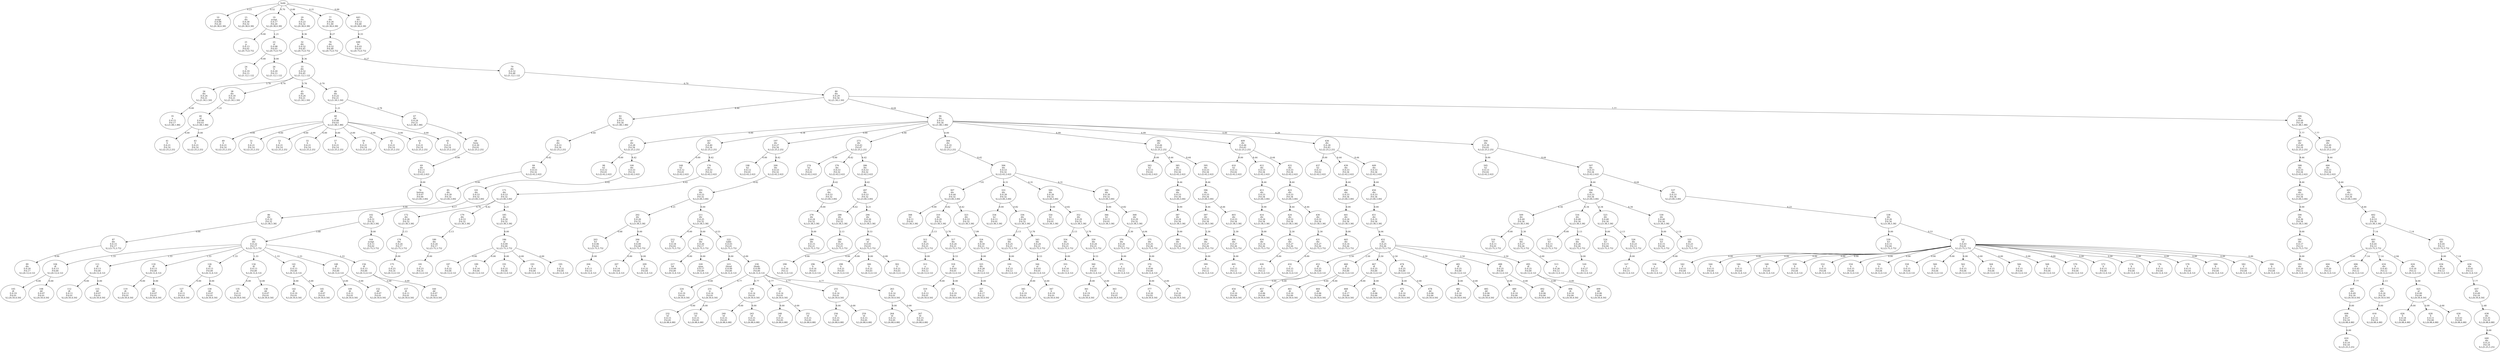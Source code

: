 digraph "webpage" {
body_fb5297ef868fa0cb9f752b0297ea2f9c [label="body"]
script_082070686ed39fdc532d0c013ce1befb [label="10\nscript\nE:0.06\nP:0.20\nS,L:[0.38,0.38]"]
body_fb5297ef868fa0cb9f752b0297ea2f9c -> script_082070686ed39fdc532d0c013ce1befb
 [label="0.23"]div_91518e7738467773c736a898333ce2fd [label="15\ndiv\nE:0.30\nP:0.32\nS,L:[0.38,0.38]"]
body_fb5297ef868fa0cb9f752b0297ea2f9c -> div_91518e7738467773c736a898333ce2fd
 [label="0.52"]script_7d6c8bc0cfccafb11abfd28bb7cf82f4 [label="19\nscript\nE:0.17\nP:0.20\nS,L:[0.38,0.38]"]
body_fb5297ef868fa0cb9f752b0297ea2f9c -> script_7d6c8bc0cfccafb11abfd28bb7cf82f4
 [label="0.70"]p_06e3e0bc50e0521bbd766a3e1419e8d5 [label="21\np\nE:0.13\nP:0.02\nS,L:[0.75,0.75]"]
script_7d6c8bc0cfccafb11abfd28bb7cf82f4 -> p_06e3e0bc50e0521bbd766a3e1419e8d5
 [label="0.00"]ul_c2382d3646cf2a770903fd3ad4d947cd [label="23\nul\nE:0.08\nP:0.03\nS,L:[0.75,0.75]"]
script_7d6c8bc0cfccafb11abfd28bb7cf82f4 -> ul_c2382d3646cf2a770903fd3ad4d947cd
 [label="1.21"]li_d81d93c2f3b15fbebc049d0a3ee19f67 [label="24\nli\nE:0.19\nP:0.13\nS,L:[1.12,1.12]"]
ul_c2382d3646cf2a770903fd3ad4d947cd -> li_d81d93c2f3b15fbebc049d0a3ee19f67
 [label="0.00"]li_995354de05df5ce474360b91d3a5a7c5 [label="26\nli\nE:0.20\nP:0.13\nS,L:[1.12,1.12]"]
ul_c2382d3646cf2a770903fd3ad4d947cd -> li_995354de05df5ce474360b91d3a5a7c5
 [label="0.00"]div_3397c8e34414d027a91079e1630fb165 [label="29\ndiv\nE:0.23\nP:0.32\nS,L:[0.38,0.38]"]
body_fb5297ef868fa0cb9f752b0297ea2f9c -> div_3397c8e34414d027a91079e1630fb165
 [label="0.00"]div_dd738904b45b7b9be3b8d16b4ca70ea8 [label="32\ndiv\nE:0.52\nP:0.45\nS,L:[0.75,0.75]"]
div_3397c8e34414d027a91079e1630fb165 -> div_dd738904b45b7b9be3b8d16b4ca70ea8
 [label="8.36"]div_439f21125ec8c80dfeb25995e00c03ab [label="33\ndiv\nE:0.52\nP:0.45\nS,L:[1.12,1.12]"]
div_dd738904b45b7b9be3b8d16b4ca70ea8 -> div_439f21125ec8c80dfeb25995e00c03ab
 [label="8.36"]div_b330956e27c07b84aeb0b265c4cb15b7 [label="34\ndiv\nE:0.24\nP:0.21\nS,L:[1.50,1.50]"]
div_439f21125ec8c80dfeb25995e00c03ab -> div_b330956e27c07b84aeb0b265c4cb15b7
 [label="3.78"]a_4715ebfdc500e6f0eb745646693077f3 [label="35\na\nE:0.15\nP:0.17\nS,L:[1.88,1.88]"]
div_b330956e27c07b84aeb0b265c4cb15b7 -> a_4715ebfdc500e6f0eb745646693077f3
 [label="0.00"]div_f0ddf5d3bd1b18f71579ac54da7aa1b9 [label="38\ndiv\nE:0.18\nP:0.21\nS,L:[1.50,1.50]"]
div_439f21125ec8c80dfeb25995e00c03ab -> div_f0ddf5d3bd1b18f71579ac54da7aa1b9
 [label="0.70"]ul_efd3a6358f13e944192be0d8040d5753 [label="40\nul\nE:0.08\nP:0.03\nS,L:[1.88,1.88]"]
div_f0ddf5d3bd1b18f71579ac54da7aa1b9 -> ul_efd3a6358f13e944192be0d8040d5753
 [label="1.21"]li_2a8cb2d79b7046c51810ce9660b6d710 [label="41\nli\nE:0.21\nP:0.14\nS,L:[2.25,2.25]"]
ul_efd3a6358f13e944192be0d8040d5753 -> li_2a8cb2d79b7046c51810ce9660b6d710
 [label="0.00"]li_29028eabf7a13913f771d40551622e4e [label="43\nli\nE:0.21\nP:0.14\nS,L:[2.25,2.25]"]
ul_efd3a6358f13e944192be0d8040d5753 -> li_29028eabf7a13913f771d40551622e4e
 [label="0.00"]div_3fbeda91ef6ee3610cdf9a54c6254e1b [label="45\ndiv\nE:0.24\nP:0.21\nS,L:[1.50,1.50]"]
div_439f21125ec8c80dfeb25995e00c03ab -> div_3fbeda91ef6ee3610cdf9a54c6254e1b
 [label="3.78"]div_e9570a17efe1f1f756e6ecece080967a [label="46\ndiv\nE:0.22\nP:0.21\nS,L:[1.50,1.50]"]
div_439f21125ec8c80dfeb25995e00c03ab -> div_e9570a17efe1f1f756e6ecece080967a
 [label="0.70"]ul_0ababd7d5065320287d63624e31aec55 [label="48\nul\nE:0.08\nP:0.03\nS,L:[1.88,1.88]"]
div_e9570a17efe1f1f756e6ecece080967a -> ul_0ababd7d5065320287d63624e31aec55
 [label="1.21"]li_d017c6e01c5c9d66a46c9eecd4942781 [label="49\nli\nE:0.21\nP:0.14\nS,L:[2.25,2.25]"]
ul_0ababd7d5065320287d63624e31aec55 -> li_d017c6e01c5c9d66a46c9eecd4942781
 [label="0.00"]li_d485a636c5fd4422d887e6dd6970854b [label="51\nli\nE:0.21\nP:0.14\nS,L:[2.25,2.25]"]
ul_0ababd7d5065320287d63624e31aec55 -> li_d485a636c5fd4422d887e6dd6970854b
 [label="0.00"]li_b4edc1e8c2b550c98a0c65c532b70d9e [label="53\nli\nE:0.21\nP:0.14\nS,L:[2.25,2.25]"]
ul_0ababd7d5065320287d63624e31aec55 -> li_b4edc1e8c2b550c98a0c65c532b70d9e
 [label="0.00"]li_71b481aca41fb7b68fe2c6e58df0936e [label="55\nli\nE:0.21\nP:0.14\nS,L:[2.25,2.25]"]
ul_0ababd7d5065320287d63624e31aec55 -> li_71b481aca41fb7b68fe2c6e58df0936e
 [label="0.00"]li_77ed4e1d5aef3e6be3ec8a4877b0ca73 [label="57\nli\nE:0.21\nP:0.14\nS,L:[2.25,2.25]"]
ul_0ababd7d5065320287d63624e31aec55 -> li_77ed4e1d5aef3e6be3ec8a4877b0ca73
 [label="0.00"]li_4302dfbfd03cffb3448214135e80c543 [label="59\nli\nE:0.21\nP:0.14\nS,L:[2.25,2.25]"]
ul_0ababd7d5065320287d63624e31aec55 -> li_4302dfbfd03cffb3448214135e80c543
 [label="0.00"]li_68e325be0465e0e40c84f94282f410cf [label="61\nli\nE:0.21\nP:0.14\nS,L:[2.25,2.25]"]
ul_0ababd7d5065320287d63624e31aec55 -> li_68e325be0465e0e40c84f94282f410cf
 [label="0.00"]li_46bc70e2bd76b101513e9213fc2fad57 [label="63\nli\nE:0.21\nP:0.14\nS,L:[2.25,2.25]"]
ul_0ababd7d5065320287d63624e31aec55 -> li_46bc70e2bd76b101513e9213fc2fad57
 [label="0.00"]li_759e6e3074ff35c2c09b3d223f5f1477 [label="65\nli\nE:0.21\nP:0.14\nS,L:[2.25,2.25]"]
ul_0ababd7d5065320287d63624e31aec55 -> li_759e6e3074ff35c2c09b3d223f5f1477
 [label="0.00"]div_775b67cc67fd77e29caab64f4f1e6625 [label="67\ndiv\nE:0.24\nP:0.21\nS,L:[1.88,1.88]"]
div_e9570a17efe1f1f756e6ecece080967a -> div_775b67cc67fd77e29caab64f4f1e6625
 [label="3.78"]form_3dc29696904ce66ef2fc0eaa29321601 [label="68\nform\nE:0.30\nP:0.01\nS,L:[2.25,2.25]"]
div_775b67cc67fd77e29caab64f4f1e6625 -> form_3dc29696904ce66ef2fc0eaa29321601
 [label="2.96"]div_6ce3ec980452d6c57f048abaa466d74a [label="69\ndiv\nE:0.11\nP:0.21\nS,L:[2.62,2.62]"]
form_3dc29696904ce66ef2fc0eaa29321601 -> div_6ce3ec980452d6c57f048abaa466d74a
 [label="0.00"]button_f368c43fdfc36dcb45a2ec7fdf028c22 [label="74\nbutton\nE:0.07\nP:0.00\nS,L:[3.00,3.00]"]
div_6ce3ec980452d6c57f048abaa466d74a -> button_f368c43fdfc36dcb45a2ec7fdf028c22
 [label="0.00"]div_3a52ddc3a3ef331e4c730e82e35060a6 [label="77\ndiv\nE:0.26\nP:1.00\nS,L:[0.38,0.38]"]
body_fb5297ef868fa0cb9f752b0297ea2f9c -> div_3a52ddc3a3ef331e4c730e82e35060a6
 [label="4.21"]div_d6c48827bc0e361fde5439baf617ce51 [label="78\ndiv\nE:0.52\nP:0.48\nS,L:[0.75,0.75]"]
div_3a52ddc3a3ef331e4c730e82e35060a6 -> div_d6c48827bc0e361fde5439baf617ce51
 [label="8.27"]div_4e14846a636090fb9493371cd7a3e6d5 [label="79\ndiv\nE:0.52\nP:0.48\nS,L:[1.12,1.12]"]
div_d6c48827bc0e361fde5439baf617ce51 -> div_4e14846a636090fb9493371cd7a3e6d5
 [label="8.27"]div_30163e5b5525c36f48328192ff4d6196 [label="80\ndiv\nE:0.29\nP:0.34\nS,L:[1.50,1.50]"]
div_4e14846a636090fb9493371cd7a3e6d5 -> div_30163e5b5525c36f48328192ff4d6196
 [label="0.70"]div_21479979be926d8dccc3f83439069133 [label="82\ndiv\nE:0.53\nP:0.34\nS,L:[1.88,1.88]"]
div_30163e5b5525c36f48328192ff4d6196 -> div_21479979be926d8dccc3f83439069133
 [label="8.44"]div_c9c72059d782ab09bca6905c534f57c8 [label="83\ndiv\nE:0.53\nP:0.34\nS,L:[2.25,2.25]"]
div_21479979be926d8dccc3f83439069133 -> div_c9c72059d782ab09bca6905c534f57c8
 [label="8.44"]div_e97a913cfbaac06ebf45e96b50fda0f1 [label="84\ndiv\nE:0.53\nP:0.32\nS,L:[2.62,2.62]"]
div_c9c72059d782ab09bca6905c534f57c8 -> div_e97a913cfbaac06ebf45e96b50fda0f1
 [label="8.42"]div_10b54c87c1c80561849494e6a5e90df7 [label="85\ndiv\nE:0.39\nP:0.32\nS,L:[3.00,3.00]"]
div_e97a913cfbaac06ebf45e96b50fda0f1 -> div_10b54c87c1c80561849494e6a5e90df7
 [label="0.00"]div_9fdb601c22f431f99bc21e6b658db6ad [label="86\ndiv\nE:0.32\nP:0.32\nS,L:[3.38,3.38]"]
div_10b54c87c1c80561849494e6a5e90df7 -> div_9fdb601c22f431f99bc21e6b658db6ad
 [label="0.00"]div_aed7ffa818aeddae6d1fa3a29de884c6 [label="87\ndiv\nE:0.15\nP:0.17\nS,L:[3.75,3.75]"]
div_9fdb601c22f431f99bc21e6b658db6ad -> div_aed7ffa818aeddae6d1fa3a29de884c6
 [label="0.00"]div_760a27c240d40cf8c7ac379152c485b8 [label="89\ndiv\nE:0.20\nP:0.17\nS,L:[4.12,4.12]"]
div_aed7ffa818aeddae6d1fa3a29de884c6 -> div_760a27c240d40cf8c7ac379152c485b8
 [label="0.00"]div_b0332c278ccbf115c37eb07c1dc49d8e [label="96\ndiv\nE:0.53\nP:0.34\nS,L:[1.88,1.88]"]
div_30163e5b5525c36f48328192ff4d6196 -> div_b0332c278ccbf115c37eb07c1dc49d8e
 [label="8.44"]div_394bcbebc92851196168aa3aeb56f7cb [label="97\ndiv\nE:0.28\nP:0.34\nS,L:[2.25,2.25]"]
div_b0332c278ccbf115c37eb07c1dc49d8e -> div_394bcbebc92851196168aa3aeb56f7cb
 [label="0.00"]h2_8f79bbe6c3067fc9b60c043fa0ed66d8 [label="98\nh2\nE:0.12\nP:0.01\nS,L:[2.62,2.62]"]
div_394bcbebc92851196168aa3aeb56f7cb -> h2_8f79bbe6c3067fc9b60c043fa0ed66d8
 [label="0.00"]div_22f62dd4384f2af891afc7ebf8ea341d [label="100\ndiv\nE:0.53\nP:0.32\nS,L:[2.62,2.62]"]
div_394bcbebc92851196168aa3aeb56f7cb -> div_22f62dd4384f2af891afc7ebf8ea341d
 [label="8.42"]div_941fb0c31482140fed960bae217ea3dc [label="101\ndiv\nE:0.53\nP:0.32\nS,L:[3.00,3.00]"]
div_22f62dd4384f2af891afc7ebf8ea341d -> div_941fb0c31482140fed960bae217ea3dc
 [label="8.42"]div_edd5bd58f31bc100765d09f4b334e8a9 [label="102\ndiv\nE:0.51\nP:0.32\nS,L:[3.38,3.38]"]
div_941fb0c31482140fed960bae217ea3dc -> div_edd5bd58f31bc100765d09f4b334e8a9
 [label="8.17"]div_9774e67bbde9ae4f2776e5eba02cc72f [label="103\ndiv\nE:0.22\nP:0.17\nS,L:[3.75,3.75]"]
div_edd5bd58f31bc100765d09f4b334e8a9 -> div_9774e67bbde9ae4f2776e5eba02cc72f
 [label="3.48"]dl_d65bcff52b2ddeabad7919769c84bf1b [label="104\ndl\nE:0.13\nP:0.00\nS,L:[4.12,4.12]"]
div_9774e67bbde9ae4f2776e5eba02cc72f -> dl_d65bcff52b2ddeabad7919769c84bf1b
 [label="1.33"]dt_9c395ba1dbfc4b8b6f74823ef1919f36 [label="105\ndt\nE:0.19\nP:0.01\nS,L:[4.50,4.50]"]
dl_d65bcff52b2ddeabad7919769c84bf1b -> dt_9c395ba1dbfc4b8b6f74823ef1919f36
 [label="0.00"]dd_9e4c21acf5d509ea7836f9e9df4103b0 [label="108\ndd\nE:0.07\nP:0.01\nS,L:[4.50,4.50]"]
dl_d65bcff52b2ddeabad7919769c84bf1b -> dd_9e4c21acf5d509ea7836f9e9df4103b0
 [label="0.00"]dl_62627c4be957ed9c2e67463d55144ba5 [label="111\ndl\nE:0.13\nP:0.00\nS,L:[4.12,4.12]"]
div_9774e67bbde9ae4f2776e5eba02cc72f -> dl_62627c4be957ed9c2e67463d55144ba5
 [label="1.33"]dt_d3d980a9864fbba4b64bbf4cf921c092 [label="112\ndt\nE:0.11\nP:0.01\nS,L:[4.50,4.50]"]
dl_62627c4be957ed9c2e67463d55144ba5 -> dt_d3d980a9864fbba4b64bbf4cf921c092
 [label="0.00"]dd_1824e844a31bb1b86aa788d8d6a7253d [label="115\ndd\nE:0.07\nP:0.01\nS,L:[4.50,4.50]"]
dl_62627c4be957ed9c2e67463d55144ba5 -> dd_1824e844a31bb1b86aa788d8d6a7253d
 [label="0.00"]dl_a35bd1594a4d08c2e4f1657033bbb197 [label="118\ndl\nE:0.13\nP:0.00\nS,L:[4.12,4.12]"]
div_9774e67bbde9ae4f2776e5eba02cc72f -> dl_a35bd1594a4d08c2e4f1657033bbb197
 [label="1.33"]dt_dd790a53e1e1749700da127d068e9e6d [label="119\ndt\nE:0.11\nP:0.01\nS,L:[4.50,4.50]"]
dl_a35bd1594a4d08c2e4f1657033bbb197 -> dt_dd790a53e1e1749700da127d068e9e6d
 [label="0.00"]dd_28a2711c58a6732e99da0167523d10f6 [label="122\ndd\nE:0.07\nP:0.01\nS,L:[4.50,4.50]"]
dl_a35bd1594a4d08c2e4f1657033bbb197 -> dd_28a2711c58a6732e99da0167523d10f6
 [label="0.00"]dl_b8b4507643279816cf05dd63113fc6cc [label="126\ndl\nE:0.13\nP:0.00\nS,L:[4.12,4.12]"]
div_9774e67bbde9ae4f2776e5eba02cc72f -> dl_b8b4507643279816cf05dd63113fc6cc
 [label="1.33"]dt_8b0fb1b60cb8f7ecd2ed5c4b71268d79 [label="127\ndt\nE:0.11\nP:0.01\nS,L:[4.50,4.50]"]
dl_b8b4507643279816cf05dd63113fc6cc -> dt_8b0fb1b60cb8f7ecd2ed5c4b71268d79
 [label="0.00"]dd_aaec54ce98bf928132769a097f4e782a [label="130\ndd\nE:0.07\nP:0.01\nS,L:[4.50,4.50]"]
dl_b8b4507643279816cf05dd63113fc6cc -> dd_aaec54ce98bf928132769a097f4e782a
 [label="0.00"]dl_60e154138f928c005d1f3bb9b65a1bb6 [label="134\ndl\nE:0.13\nP:0.00\nS,L:[4.12,4.12]"]
div_9774e67bbde9ae4f2776e5eba02cc72f -> dl_60e154138f928c005d1f3bb9b65a1bb6
 [label="1.33"]dt_baa873b77f32b78b4bb03eb669c49308 [label="135\ndt\nE:0.11\nP:0.01\nS,L:[4.50,4.50]"]
dl_60e154138f928c005d1f3bb9b65a1bb6 -> dt_baa873b77f32b78b4bb03eb669c49308
 [label="0.00"]dd_2fe71686d7508a359f9794e257a4147d [label="138\ndd\nE:0.07\nP:0.01\nS,L:[4.50,4.50]"]
dl_60e154138f928c005d1f3bb9b65a1bb6 -> dd_2fe71686d7508a359f9794e257a4147d
 [label="0.00"]dl_2dbe87b7aa08aec0efacada1408d30f5 [label="141\ndl\nE:0.13\nP:0.00\nS,L:[4.12,4.12]"]
div_9774e67bbde9ae4f2776e5eba02cc72f -> dl_2dbe87b7aa08aec0efacada1408d30f5
 [label="1.33"]dt_bfeeb7104bfa12ebf30d6f471cbf9fa1 [label="142\ndt\nE:0.19\nP:0.01\nS,L:[4.50,4.50]"]
dl_2dbe87b7aa08aec0efacada1408d30f5 -> dt_bfeeb7104bfa12ebf30d6f471cbf9fa1
 [label="0.00"]dd_a0e432d12a99a539964886235647992f [label="145\ndd\nE:0.07\nP:0.01\nS,L:[4.50,4.50]"]
dl_2dbe87b7aa08aec0efacada1408d30f5 -> dd_a0e432d12a99a539964886235647992f
 [label="0.00"]dl_73e8086d8a72357b7b36afb166afbce1 [label="148\ndl\nE:0.13\nP:0.00\nS,L:[4.12,4.12]"]
div_9774e67bbde9ae4f2776e5eba02cc72f -> dl_73e8086d8a72357b7b36afb166afbce1
 [label="1.33"]dt_fa54dab6d2dc281c315501dd8a2d0f86 [label="149\ndt\nE:0.11\nP:0.01\nS,L:[4.50,4.50]"]
dl_73e8086d8a72357b7b36afb166afbce1 -> dt_fa54dab6d2dc281c315501dd8a2d0f86
 [label="0.00"]dd_d7a740c255ab72c18140aa6fb5c7598c [label="152\ndd\nE:0.07\nP:0.01\nS,L:[4.50,4.50]"]
dl_73e8086d8a72357b7b36afb166afbce1 -> dd_d7a740c255ab72c18140aa6fb5c7598c
 [label="0.00"]dl_c9a2e16468b33c14cb02f72ccb54ac98 [label="156\ndl\nE:0.13\nP:0.00\nS,L:[4.12,4.12]"]
div_9774e67bbde9ae4f2776e5eba02cc72f -> dl_c9a2e16468b33c14cb02f72ccb54ac98
 [label="1.33"]dt_85b81533ba28a4593c2495b384dda80b [label="157\ndt\nE:0.11\nP:0.01\nS,L:[4.50,4.50]"]
dl_c9a2e16468b33c14cb02f72ccb54ac98 -> dt_85b81533ba28a4593c2495b384dda80b
 [label="0.00"]dd_1a9e9c352c4799adc4c3fe8b46eb292f [label="160\ndd\nE:0.07\nP:0.01\nS,L:[4.50,4.50]"]
dl_c9a2e16468b33c14cb02f72ccb54ac98 -> dd_1a9e9c352c4799adc4c3fe8b46eb292f
 [label="0.00"]script_b235f2b82f8edecec2a6cfd200801473 [label="164\nscript\nE:0.11\nP:0.02\nS,L:[3.75,3.75]"]
div_edd5bd58f31bc100765d09f4b334e8a9 -> script_b235f2b82f8edecec2a6cfd200801473
 [label="0.00"]div_2f6e12027c9afa262f712fc6cf66d209 [label="167\ndiv\nE:0.40\nP:0.34\nS,L:[2.25,2.25]"]
div_b0332c278ccbf115c37eb07c1dc49d8e -> div_2f6e12027c9afa262f712fc6cf66d209
 [label="6.34"]h2_bcd10367bebb94c2ab572015b3e91423 [label="168\nh2\nE:0.12\nP:0.01\nS,L:[2.62,2.62]"]
div_2f6e12027c9afa262f712fc6cf66d209 -> h2_bcd10367bebb94c2ab572015b3e91423
 [label="0.00"]div_144fe6a7c77985b06b79bf5e2f128715 [label="170\ndiv\nE:0.53\nP:0.32\nS,L:[2.62,2.62]"]
div_2f6e12027c9afa262f712fc6cf66d209 -> div_144fe6a7c77985b06b79bf5e2f128715
 [label="8.42"]div_548c12a82e144260d1ca3909ec7460d3 [label="171\ndiv\nE:0.53\nP:0.32\nS,L:[3.00,3.00]"]
div_144fe6a7c77985b06b79bf5e2f128715 -> div_548c12a82e144260d1ca3909ec7460d3
 [label="8.42"]div_528dccce52b2f84586afaa98786b6091 [label="172\ndiv\nE:0.26\nP:0.32\nS,L:[3.38,3.38]"]
div_548c12a82e144260d1ca3909ec7460d3 -> div_528dccce52b2f84586afaa98786b6091
 [label="0.76"]div_677361059e71e26d2a791503f3085a45 [label="174\ndiv\nE:0.24\nP:0.17\nS,L:[3.75,3.75]"]
div_528dccce52b2f84586afaa98786b6091 -> div_677361059e71e26d2a791503f3085a45
 [label="2.13"]a_f9b6b76074f9566d2eaf40607fd8e18a [label="175\na\nE:0.23\nP:0.14\nS,L:[4.12,4.12]"]
div_677361059e71e26d2a791503f3085a45 -> a_f9b6b76074f9566d2eaf40607fd8e18a
 [label="0.00"]div_d2ee48f0119ff5ad5a38848c9b73e39f [label="179\ndiv\nE:0.53\nP:0.32\nS,L:[3.38,3.38]"]
div_548c12a82e144260d1ca3909ec7460d3 -> div_d2ee48f0119ff5ad5a38848c9b73e39f
 [label="8.42"]div_59583150b097648641cf8a9ebc19a1a8 [label="180\ndiv\nE:0.24\nP:0.17\nS,L:[3.75,3.75]"]
div_d2ee48f0119ff5ad5a38848c9b73e39f -> div_59583150b097648641cf8a9ebc19a1a8
 [label="2.13"]a_15b4f6013dec8d5829aa7645fe18cac9 [label="181\na\nE:0.23\nP:0.14\nS,L:[4.12,4.12]"]
div_59583150b097648641cf8a9ebc19a1a8 -> a_15b4f6013dec8d5829aa7645fe18cac9
 [label="0.00"]div_23619959366654091129ac4df9fd2010 [label="185\ndiv\nE:0.26\nP:0.32\nS,L:[3.38,3.38]"]
div_548c12a82e144260d1ca3909ec7460d3 -> div_23619959366654091129ac4df9fd2010
 [label="4.21"]ul_8e978a89ae477c4e9579babdb45a3e75 [label="186\nul\nE:0.00\nP:0.00\nS,L:[3.75,3.75]"]
div_23619959366654091129ac4df9fd2010 -> ul_8e978a89ae477c4e9579babdb45a3e75
 [label="0.00"]li_499d4a36deb7cb2de6bd530708784840 [label="187\nli\nE:0.22\nP:0.04\nS,L:[4.12,4.12]"]
ul_8e978a89ae477c4e9579babdb45a3e75 -> li_499d4a36deb7cb2de6bd530708784840
 [label="0.00"]li_e220fd66d9b443931082e287c2613a92 [label="189\nli\nE:0.14\nP:0.04\nS,L:[4.12,4.12]"]
ul_8e978a89ae477c4e9579babdb45a3e75 -> li_e220fd66d9b443931082e287c2613a92
 [label="0.00"]li_022225e609d31802e718ce8838692620 [label="191\nli\nE:0.22\nP:0.04\nS,L:[4.12,4.12]"]
ul_8e978a89ae477c4e9579babdb45a3e75 -> li_022225e609d31802e718ce8838692620
 [label="0.00"]li_3c28a6e073c5fe2fbc43a1423a04902a [label="193\nli\nE:0.14\nP:0.04\nS,L:[4.12,4.12]"]
ul_8e978a89ae477c4e9579babdb45a3e75 -> li_3c28a6e073c5fe2fbc43a1423a04902a
 [label="0.00"]li_c5b4d74627bc416e0489c5d7e3ddbf00 [label="195\nli\nE:0.22\nP:0.04\nS,L:[4.12,4.12]"]
ul_8e978a89ae477c4e9579babdb45a3e75 -> li_c5b4d74627bc416e0489c5d7e3ddbf00
 [label="0.00"]div_9a124394348763713c272cf9b9355153 [label="197\ndiv\nE:0.27\nP:0.34\nS,L:[2.25,2.25]"]
div_b0332c278ccbf115c37eb07c1dc49d8e -> div_9a124394348763713c272cf9b9355153
 [label="0.00"]h2_4746996625317dd52a8af61998635adf [label="198\nh2\nE:0.12\nP:0.01\nS,L:[2.62,2.62]"]
div_9a124394348763713c272cf9b9355153 -> h2_4746996625317dd52a8af61998635adf
 [label="0.00"]div_485623bd4563341133b67129d9b5bd24 [label="200\ndiv\nE:0.53\nP:0.32\nS,L:[2.62,2.62]"]
div_9a124394348763713c272cf9b9355153 -> div_485623bd4563341133b67129d9b5bd24
 [label="8.42"]div_68088d592e30a5b950158a70e4507f24 [label="201\ndiv\nE:0.53\nP:0.32\nS,L:[3.00,3.00]"]
div_485623bd4563341133b67129d9b5bd24 -> div_68088d592e30a5b950158a70e4507f24
 [label="8.42"]div_201c2df5e0310678549f3ee1668b2703 [label="202\ndiv\nE:0.26\nP:0.32\nS,L:[3.38,3.38]"]
div_68088d592e30a5b950158a70e4507f24 -> div_201c2df5e0310678549f3ee1668b2703
 [label="4.21"]h3_946438aa2d19ef5d43049392e7d74f79 [label="203\nh3\nE:0.06\nP:0.02\nS,L:[3.75,3.75]"]
div_201c2df5e0310678549f3ee1668b2703 -> h3_946438aa2d19ef5d43049392e7d74f79
 [label="0.68"]a_571cad3e1b8e0d055c68cadcb8fd736a [label="204\na\nE:0.13\nP:0.14\nS,L:[4.12,4.12]"]
h3_946438aa2d19ef5d43049392e7d74f79 -> a_571cad3e1b8e0d055c68cadcb8fd736a
 [label="0.00"]ul_7616d1e54c5382a5d35f12d2ab6b6fc2 [label="206\nul\nE:0.00\nP:0.00\nS,L:[3.75,3.75]"]
div_201c2df5e0310678549f3ee1668b2703 -> ul_7616d1e54c5382a5d35f12d2ab6b6fc2
 [label="0.00"]li_b4716a25212291a7562ffdabb96b76a0 [label="207\nli\nE:0.14\nP:0.04\nS,L:[4.12,4.12]"]
ul_7616d1e54c5382a5d35f12d2ab6b6fc2 -> li_b4716a25212291a7562ffdabb96b76a0
 [label="0.00"]li_0a5c2de54a868e8bde0ac9b1f57a492f [label="209\nli\nE:0.22\nP:0.04\nS,L:[4.12,4.12]"]
ul_7616d1e54c5382a5d35f12d2ab6b6fc2 -> li_0a5c2de54a868e8bde0ac9b1f57a492f
 [label="0.00"]div_a187751f0e2dc27583f0570a571acae2 [label="211\ndiv\nE:0.25\nP:0.32\nS,L:[3.38,3.38]"]
div_68088d592e30a5b950158a70e4507f24 -> div_a187751f0e2dc27583f0570a571acae2
 [label="0.00"]h3_cbb14863edba4373c98f10bcdeb4fb90 [label="212\nh3\nE:0.18\nP:0.02\nS,L:[3.75,3.75]"]
div_a187751f0e2dc27583f0570a571acae2 -> h3_cbb14863edba4373c98f10bcdeb4fb90
 [label="0.00"]div_65a719367d029ed8f43eae91507a6e0c [label="216\ndiv\nE:0.20\nP:0.17\nS,L:[3.75,3.75]"]
div_a187751f0e2dc27583f0570a571acae2 -> div_65a719367d029ed8f43eae91507a6e0c
 [label="0.00"]h4_e871ea8be0ff7ffa1ced2df6f1ac87b5 [label="217\nh4\nE:0.09\nP:0.00\nS,L:[4.12,4.12]"]
div_65a719367d029ed8f43eae91507a6e0c -> h4_e871ea8be0ff7ffa1ced2df6f1ac87b5
 [label="0.00"]span_7146bc220d3696caa12f4aaaf717b9d1 [label="220\nspan\nE:0.17\nP:0.09\nS,L:[4.12,4.12]"]
div_65a719367d029ed8f43eae91507a6e0c -> span_7146bc220d3696caa12f4aaaf717b9d1
 [label="0.00"]table_b524446bd4367a7c41c111ac368a8f41 [label="222\ntable\nE:0.03\nP:0.01\nS,L:[3.75,3.75]"]
div_a187751f0e2dc27583f0570a571acae2 -> table_b524446bd4367a7c41c111ac368a8f41
 [label="0.53"]thead_f3ba2e6b3e84f60b23b6a4af02fb6d91 [label="223\nthead\nE:0.00\nP:0.00\nS,L:[4.12,4.12]"]
table_b524446bd4367a7c41c111ac368a8f41 -> thead_f3ba2e6b3e84f60b23b6a4af02fb6d91
 [label="0.00"]tr_c47c5e34d9072d9e50cce8a83443ea58 [label="224\ntr\nE:0.19\nP:0.01\nS,L:[4.50,4.50]"]
thead_f3ba2e6b3e84f60b23b6a4af02fb6d91 -> tr_c47c5e34d9072d9e50cce8a83443ea58
 [label="0.00"]tbody_db0e99e326916fe664e53b84ab9dbb35 [label="230\ntbody\nE:0.00\nP:0.00\nS,L:[4.12,4.12]"]
table_b524446bd4367a7c41c111ac368a8f41 -> tbody_db0e99e326916fe664e53b84ab9dbb35
 [label="0.00"]tr_e2d14ff76a1b235ce6618f744be65e9b [label="231\ntr\nE:0.14\nP:0.01\nS,L:[4.50,4.50]"]
tbody_db0e99e326916fe664e53b84ab9dbb35 -> tr_e2d14ff76a1b235ce6618f744be65e9b
 [label="0.77"]td_1419a5b5b3693815e4287ca3a19bb09c [label="232\ntd\nE:0.15\nP:0.05\nS,L:[4.88,4.88]"]
tr_e2d14ff76a1b235ce6618f744be65e9b -> td_1419a5b5b3693815e4287ca3a19bb09c
 [label="0.00"]td_d95baffb5568f7d2693f551b03f0088e [label="235\ntd\nE:0.15\nP:0.05\nS,L:[4.88,4.88]"]
tr_e2d14ff76a1b235ce6618f744be65e9b -> td_d95baffb5568f7d2693f551b03f0088e
 [label="0.00"]tr_003e2939e4a71bcf2fb02ccafc593d66 [label="239\ntr\nE:0.14\nP:0.01\nS,L:[4.50,4.50]"]
tbody_db0e99e326916fe664e53b84ab9dbb35 -> tr_003e2939e4a71bcf2fb02ccafc593d66
 [label="0.77"]td_ca9a843d95751654a02f7743aa0dbe46 [label="240\ntd\nE:0.15\nP:0.05\nS,L:[4.88,4.88]"]
tr_003e2939e4a71bcf2fb02ccafc593d66 -> td_ca9a843d95751654a02f7743aa0dbe46
 [label="0.00"]td_c290fc215158665bf1720810d55ea0cf [label="243\ntd\nE:0.15\nP:0.05\nS,L:[4.88,4.88]"]
tr_003e2939e4a71bcf2fb02ccafc593d66 -> td_c290fc215158665bf1720810d55ea0cf
 [label="0.00"]tr_105842a1d22961fa87344bb7385a91e8 [label="247\ntr\nE:0.14\nP:0.01\nS,L:[4.50,4.50]"]
tbody_db0e99e326916fe664e53b84ab9dbb35 -> tr_105842a1d22961fa87344bb7385a91e8
 [label="0.77"]td_7ea1af32a6e4cc54bae583dd001efe4e [label="248\ntd\nE:0.15\nP:0.05\nS,L:[4.88,4.88]"]
tr_105842a1d22961fa87344bb7385a91e8 -> td_7ea1af32a6e4cc54bae583dd001efe4e
 [label="0.00"]td_2a18aee458c33f4e2e45aab5c9f9f782 [label="251\ntd\nE:0.15\nP:0.05\nS,L:[4.88,4.88]"]
tr_105842a1d22961fa87344bb7385a91e8 -> td_2a18aee458c33f4e2e45aab5c9f9f782
 [label="0.00"]tr_3282c81a413a2e3069fbdc26e6f7a7f8 [label="255\ntr\nE:0.14\nP:0.01\nS,L:[4.50,4.50]"]
tbody_db0e99e326916fe664e53b84ab9dbb35 -> tr_3282c81a413a2e3069fbdc26e6f7a7f8
 [label="0.77"]td_e4076d151e37842a311d2a461a882976 [label="256\ntd\nE:0.15\nP:0.05\nS,L:[4.88,4.88]"]
tr_3282c81a413a2e3069fbdc26e6f7a7f8 -> td_e4076d151e37842a311d2a461a882976
 [label="0.00"]td_7c43a3fbeff7c0ea9dee26313d3382fc [label="259\ntd\nE:0.15\nP:0.05\nS,L:[4.88,4.88]"]
tr_3282c81a413a2e3069fbdc26e6f7a7f8 -> td_7c43a3fbeff7c0ea9dee26313d3382fc
 [label="0.00"]tr_f39cebb03ecdfd73f477516cbcf40283 [label="263\ntr\nE:0.14\nP:0.01\nS,L:[4.50,4.50]"]
tbody_db0e99e326916fe664e53b84ab9dbb35 -> tr_f39cebb03ecdfd73f477516cbcf40283
 [label="0.77"]td_0f699ac6510ac9a00e160e0b8937b188 [label="264\ntd\nE:0.15\nP:0.05\nS,L:[4.88,4.88]"]
tr_f39cebb03ecdfd73f477516cbcf40283 -> td_0f699ac6510ac9a00e160e0b8937b188
 [label="0.00"]td_40b15b18ac68bdea637a0f5646afac5f [label="267\ntd\nE:0.15\nP:0.05\nS,L:[4.88,4.88]"]
tr_f39cebb03ecdfd73f477516cbcf40283 -> td_40b15b18ac68bdea637a0f5646afac5f
 [label="0.00"]div_951a5e3a8392b0ccc319b049f94fa602 [label="273\ndiv\nE:0.43\nP:0.47\nS,L:[2.25,2.25]"]
div_b0332c278ccbf115c37eb07c1dc49d8e -> div_951a5e3a8392b0ccc319b049f94fa602
 [label="6.90"]h2_4c1538359d42dfe360f604f76b4a0d3d [label="274\nh2\nE:0.11\nP:0.01\nS,L:[2.62,2.62]"]
div_951a5e3a8392b0ccc319b049f94fa602 -> h2_4c1538359d42dfe360f604f76b4a0d3d
 [label="0.00"]div_54b2b547713b6cd070c1ce546a634e84 [label="276\ndiv\nE:0.53\nP:0.32\nS,L:[2.62,2.62]"]
div_951a5e3a8392b0ccc319b049f94fa602 -> div_54b2b547713b6cd070c1ce546a634e84
 [label="8.42"]div_57bfc476e98306793aaedd175dd170af [label="277\ndiv\nE:0.53\nP:0.32\nS,L:[3.00,3.00]"]
div_54b2b547713b6cd070c1ce546a634e84 -> div_57bfc476e98306793aaedd175dd170af
 [label="8.42"]div_bf96c11a245ef39a62c87a969eadfacb [label="278\ndiv\nE:0.24\nP:0.32\nS,L:[3.38,3.38]"]
div_57bfc476e98306793aaedd175dd170af -> div_bf96c11a245ef39a62c87a969eadfacb
 [label="0.00"]div_bd759f6395df37ba4ffbdb540dc9ebb0 [label="280\ndiv\nE:0.15\nP:0.21\nS,L:[3.75,3.75]"]
div_bf96c11a245ef39a62c87a969eadfacb -> div_bd759f6395df37ba4ffbdb540dc9ebb0
 [label="0.00"]div_c17ad9059c6526a8f8daef26c7a36492 [label="286\ndiv\nE:0.53\nP:0.32\nS,L:[2.62,2.62]"]
div_951a5e3a8392b0ccc319b049f94fa602 -> div_c17ad9059c6526a8f8daef26c7a36492
 [label="8.42"]div_62662636d71be0dbbf084ec58b969bfa [label="287\ndiv\nE:0.53\nP:0.32\nS,L:[3.00,3.00]"]
div_c17ad9059c6526a8f8daef26c7a36492 -> div_62662636d71be0dbbf084ec58b969bfa
 [label="8.42"]div_2fafb6a178ef4eaf1b9e515ae359eaa3 [label="288\ndiv\nE:0.53\nP:0.32\nS,L:[3.38,3.38]"]
div_62662636d71be0dbbf084ec58b969bfa -> div_2fafb6a178ef4eaf1b9e515ae359eaa3
 [label="8.42"]div_466dc401d104ecbbc3b6a8b0206727ee [label="289\ndiv\nE:0.25\nP:0.21\nS,L:[3.75,3.75]"]
div_2fafb6a178ef4eaf1b9e515ae359eaa3 -> div_466dc401d104ecbbc3b6a8b0206727ee
 [label="2.13"]a_1a034ee0880d3d3ea0aa18ca85588b25 [label="290\na\nE:0.16\nP:0.12\nS,L:[4.12,4.12]"]
div_466dc401d104ecbbc3b6a8b0206727ee -> a_1a034ee0880d3d3ea0aa18ca85588b25
 [label="0.00"]div_45546371eec894feee294f392d71fb51 [label="294\ndiv\nE:0.26\nP:0.32\nS,L:[3.38,3.38]"]
div_62662636d71be0dbbf084ec58b969bfa -> div_45546371eec894feee294f392d71fb51
 [label="4.21"]ul_6d666f891e524f02691576010655d230 [label="295\nul\nE:0.03\nP:0.01\nS,L:[3.75,3.75]"]
div_45546371eec894feee294f392d71fb51 -> ul_6d666f891e524f02691576010655d230
 [label="0.53"]li_fed9ff6d0d70b230f3bf74b96d26c6e4 [label="296\nli\nE:0.14\nP:0.03\nS,L:[4.12,4.12]"]
ul_6d666f891e524f02691576010655d230 -> li_fed9ff6d0d70b230f3bf74b96d26c6e4
 [label="0.00"]li_2cc7ec2678e7959cefded648a0f10523 [label="298\nli\nE:0.21\nP:0.03\nS,L:[4.12,4.12]"]
ul_6d666f891e524f02691576010655d230 -> li_2cc7ec2678e7959cefded648a0f10523
 [label="0.00"]li_949083d3ad44c96dbe70dd3aba18bbd2 [label="300\nli\nE:0.21\nP:0.03\nS,L:[4.12,4.12]"]
ul_6d666f891e524f02691576010655d230 -> li_949083d3ad44c96dbe70dd3aba18bbd2
 [label="0.00"]li_b21c5fcb3fb28be05fbed603fe91aa7e [label="302\nli\nE:0.21\nP:0.03\nS,L:[4.12,4.12]"]
ul_6d666f891e524f02691576010655d230 -> li_b21c5fcb3fb28be05fbed603fe91aa7e
 [label="0.00"]div_09101fd3f3291a8468fec22ceff343f5 [label="304\ndiv\nE:0.19\nP:0.47\nS,L:[2.25,2.25]"]
div_b0332c278ccbf115c37eb07c1dc49d8e -> div_09101fd3f3291a8468fec22ceff343f5
 [label="0.00"]div_dc91f46c7eb63b24f2659e46de3a10cc [label="306\ndiv\nE:0.53\nP:0.32\nS,L:[2.62,2.62]"]
div_09101fd3f3291a8468fec22ceff343f5 -> div_dc91f46c7eb63b24f2659e46de3a10cc
 [label="8.42"]div_d128a8f434c78a8f974033c30e694b27 [label="307\ndiv\nE:0.44\nP:0.32\nS,L:[3.00,3.00]"]
div_dc91f46c7eb63b24f2659e46de3a10cc -> div_d128a8f434c78a8f974033c30e694b27
 [label="7.01"]h2_3070c8812da7195107928c577e42e91c [label="308\nh2\nE:0.11\nP:0.01\nS,L:[3.38,3.38]"]
div_d128a8f434c78a8f974033c30e694b27 -> h2_3070c8812da7195107928c577e42e91c
 [label="0.00"]div_e9ab49010432a2fd0e24db2badb10d86 [label="310\ndiv\nE:0.29\nP:0.32\nS,L:[3.38,3.38]"]
div_d128a8f434c78a8f974033c30e694b27 -> div_e9ab49010432a2fd0e24db2badb10d86
 [label="0.82"]div_2bd21f249ae196326029d022e5df5172 [label="312\ndiv\nE:0.25\nP:0.21\nS,L:[3.75,3.75]"]
div_e9ab49010432a2fd0e24db2badb10d86 -> div_2bd21f249ae196326029d022e5df5172
 [label="2.13"]a_56562c6c826cf22f827bc7b9b5b2a6ba [label="313\na\nE:0.23\nP:0.12\nS,L:[4.12,4.12]"]
div_2bd21f249ae196326029d022e5df5172 -> a_56562c6c826cf22f827bc7b9b5b2a6ba
 [label="0.00"]div_5b85d4bcb2e0b729519a67d187ee175c [label="317\ndiv\nE:0.24\nP:0.21\nS,L:[3.75,3.75]"]
div_e9ab49010432a2fd0e24db2badb10d86 -> div_5b85d4bcb2e0b729519a67d187ee175c
 [label="3.78"]ul_aa0ddd351f094492b3be50af3452b205 [label="318\nul\nE:0.03\nP:0.01\nS,L:[4.12,4.12]"]
div_5b85d4bcb2e0b729519a67d187ee175c -> ul_aa0ddd351f094492b3be50af3452b205
 [label="0.53"]li_a4f41ac22dec31bb50ae9edacb014d7f [label="319\nli\nE:0.12\nP:0.01\nS,L:[4.50,4.50]"]
ul_aa0ddd351f094492b3be50af3452b205 -> li_a4f41ac22dec31bb50ae9edacb014d7f
 [label="0.00"]li_2a603cf438540e1077b33f528934d3ce [label="321\nli\nE:0.19\nP:0.01\nS,L:[4.50,4.50]"]
ul_aa0ddd351f094492b3be50af3452b205 -> li_2a603cf438540e1077b33f528934d3ce
 [label="0.00"]div_2a90b74c0ebd6eebee8bf6a2f574c889 [label="323\ndiv\nE:0.53\nP:0.32\nS,L:[3.38,3.38]"]
div_d128a8f434c78a8f974033c30e694b27 -> div_2a90b74c0ebd6eebee8bf6a2f574c889
 [label="8.42"]div_b1d762afad666a8f20019e671fbddfd9 [label="324\ndiv\nE:0.50\nP:0.21\nS,L:[3.75,3.75]"]
div_2a90b74c0ebd6eebee8bf6a2f574c889 -> div_b1d762afad666a8f20019e671fbddfd9
 [label="7.99"]div_eaacd89f52d3541e27274b08633f23b8 [label="325\ndiv\nE:0.28\nP:0.21\nS,L:[4.12,4.12]"]
div_b1d762afad666a8f20019e671fbddfd9 -> div_eaacd89f52d3541e27274b08633f23b8
 [label="0.00"]div_b49484b27ca094aca3e82f5c577ea50e [label="327\ndiv\nE:0.17\nP:0.22\nS,L:[4.50,4.50]"]
div_eaacd89f52d3541e27274b08633f23b8 -> div_b49484b27ca094aca3e82f5c577ea50e
 [label="0.00"]div_d8f8f7bee822353d7830db079933dda8 [label="333\ndiv\nE:0.39\nP:0.32\nS,L:[3.00,3.00]"]
div_dc91f46c7eb63b24f2659e46de3a10cc -> div_d8f8f7bee822353d7830db079933dda8
 [label="6.31"]h2_d2684a36ccbe7e818bfb32c4e7f0b671 [label="334\nh2\nE:0.11\nP:0.01\nS,L:[3.38,3.38]"]
div_d8f8f7bee822353d7830db079933dda8 -> h2_d2684a36ccbe7e818bfb32c4e7f0b671
 [label="0.00"]div_7b6b8e20f81ff6dcd9cf94f89cc9d20f [label="336\ndiv\nE:0.29\nP:0.32\nS,L:[3.38,3.38]"]
div_d8f8f7bee822353d7830db079933dda8 -> div_7b6b8e20f81ff6dcd9cf94f89cc9d20f
 [label="0.82"]div_9042fb5c5dd7330a9f4a2881c4d13520 [label="338\ndiv\nE:0.25\nP:0.21\nS,L:[3.75,3.75]"]
div_7b6b8e20f81ff6dcd9cf94f89cc9d20f -> div_9042fb5c5dd7330a9f4a2881c4d13520
 [label="2.13"]a_c708f61e97f00c50bb35cc5a85fc01fd [label="339\na\nE:0.23\nP:0.12\nS,L:[4.12,4.12]"]
div_9042fb5c5dd7330a9f4a2881c4d13520 -> a_c708f61e97f00c50bb35cc5a85fc01fd
 [label="0.00"]div_04ad3f63aa8d090d39f3b7152dbf3eb9 [label="343\ndiv\nE:0.24\nP:0.21\nS,L:[3.75,3.75]"]
div_7b6b8e20f81ff6dcd9cf94f89cc9d20f -> div_04ad3f63aa8d090d39f3b7152dbf3eb9
 [label="3.78"]ul_eb7239d2c687bd6dee2e9797a78f9340 [label="344\nul\nE:0.03\nP:0.01\nS,L:[4.12,4.12]"]
div_04ad3f63aa8d090d39f3b7152dbf3eb9 -> ul_eb7239d2c687bd6dee2e9797a78f9340
 [label="0.53"]li_a251fbe51989a211a54b53304bc6397b [label="345\nli\nE:0.19\nP:0.01\nS,L:[4.50,4.50]"]
ul_eb7239d2c687bd6dee2e9797a78f9340 -> li_a251fbe51989a211a54b53304bc6397b
 [label="0.00"]li_08f697350b542c018a11d4b45df65629 [label="347\nli\nE:0.19\nP:0.01\nS,L:[4.50,4.50]"]
ul_eb7239d2c687bd6dee2e9797a78f9340 -> li_08f697350b542c018a11d4b45df65629
 [label="0.00"]div_4a4d6b3a2b62268345ae8a22374dd16b [label="349\ndiv\nE:0.39\nP:0.32\nS,L:[3.00,3.00]"]
div_dc91f46c7eb63b24f2659e46de3a10cc -> div_4a4d6b3a2b62268345ae8a22374dd16b
 [label="6.31"]h2_c51bf7baffe2220d948371365b2dd6eb [label="350\nh2\nE:0.11\nP:0.01\nS,L:[3.38,3.38]"]
div_4a4d6b3a2b62268345ae8a22374dd16b -> h2_c51bf7baffe2220d948371365b2dd6eb
 [label="0.00"]div_9f65ed291be3b51741f3ea761ff45909 [label="352\ndiv\nE:0.29\nP:0.32\nS,L:[3.38,3.38]"]
div_4a4d6b3a2b62268345ae8a22374dd16b -> div_9f65ed291be3b51741f3ea761ff45909
 [label="0.82"]div_cccaf95a5ff7e4cf5fe073b75e040a2c [label="354\ndiv\nE:0.25\nP:0.21\nS,L:[3.75,3.75]"]
div_9f65ed291be3b51741f3ea761ff45909 -> div_cccaf95a5ff7e4cf5fe073b75e040a2c
 [label="2.13"]a_d476d75346a25592f795850d8bde64cc [label="355\na\nE:0.16\nP:0.12\nS,L:[4.12,4.12]"]
div_cccaf95a5ff7e4cf5fe073b75e040a2c -> a_d476d75346a25592f795850d8bde64cc
 [label="0.00"]div_041804db1e5a24e154b726c84c1a71f1 [label="359\ndiv\nE:0.24\nP:0.21\nS,L:[3.75,3.75]"]
div_9f65ed291be3b51741f3ea761ff45909 -> div_041804db1e5a24e154b726c84c1a71f1
 [label="3.78"]ul_17c6a7999752baa95cb07f3d96970ca4 [label="360\nul\nE:0.03\nP:0.01\nS,L:[4.12,4.12]"]
div_041804db1e5a24e154b726c84c1a71f1 -> ul_17c6a7999752baa95cb07f3d96970ca4
 [label="0.53"]li_88b4dd538b6c91d0e945db1f6fec5c25 [label="361\nli\nE:0.19\nP:0.01\nS,L:[4.50,4.50]"]
ul_17c6a7999752baa95cb07f3d96970ca4 -> li_88b4dd538b6c91d0e945db1f6fec5c25
 [label="0.00"]li_1bfc7fc30489e9bb2fd31e1e93d3b96a [label="363\nli\nE:0.12\nP:0.01\nS,L:[4.50,4.50]"]
ul_17c6a7999752baa95cb07f3d96970ca4 -> li_1bfc7fc30489e9bb2fd31e1e93d3b96a
 [label="0.00"]div_6ee293a94d640f65642e8a509a8b3f27 [label="365\ndiv\nE:0.39\nP:0.32\nS,L:[3.00,3.00]"]
div_dc91f46c7eb63b24f2659e46de3a10cc -> div_6ee293a94d640f65642e8a509a8b3f27
 [label="6.31"]h2_e064b53f2a035d8e4fb4928e841fd5f8 [label="366\nh2\nE:0.11\nP:0.01\nS,L:[3.38,3.38]"]
div_6ee293a94d640f65642e8a509a8b3f27 -> h2_e064b53f2a035d8e4fb4928e841fd5f8
 [label="0.00"]div_2ce3a9b2455ae02e2c22f8b0b1820f20 [label="368\ndiv\nE:0.29\nP:0.32\nS,L:[3.38,3.38]"]
div_6ee293a94d640f65642e8a509a8b3f27 -> div_2ce3a9b2455ae02e2c22f8b0b1820f20
 [label="0.82"]div_6b32a40914bebe1f0c91e70b923deca2 [label="370\ndiv\nE:0.26\nP:0.21\nS,L:[3.75,3.75]"]
div_2ce3a9b2455ae02e2c22f8b0b1820f20 -> div_6b32a40914bebe1f0c91e70b923deca2
 [label="2.30"]a_5aef2a67075478ec067e8d286cad41e8 [label="371\na\nE:0.22\nP:0.12\nS,L:[4.12,4.12]"]
div_6b32a40914bebe1f0c91e70b923deca2 -> a_5aef2a67075478ec067e8d286cad41e8
 [label="0.00"]div_22ed0c846c43a3321e48bb544b4dad86 [label="375\ndiv\nE:0.25\nP:0.26\nS,L:[3.75,3.75]"]
div_2ce3a9b2455ae02e2c22f8b0b1820f20 -> div_22ed0c846c43a3321e48bb544b4dad86
 [label="4.04"]ul_59dd987cec647a9ea913db69f5da73c2 [label="376\nul\nE:0.00\nP:0.00\nS,L:[4.12,4.12]"]
div_22ed0c846c43a3321e48bb544b4dad86 -> ul_59dd987cec647a9ea913db69f5da73c2
 [label="0.00"]li_1d40785e737eb7c85a5050af9e2fdabb [label="377\nli\nE:0.20\nP:0.02\nS,L:[4.50,4.50]"]
ul_59dd987cec647a9ea913db69f5da73c2 -> li_1d40785e737eb7c85a5050af9e2fdabb
 [label="0.00"]li_3f7ba15298de1749ec635beb79933f96 [label="379\nli\nE:0.20\nP:0.02\nS,L:[4.50,4.50]"]
ul_59dd987cec647a9ea913db69f5da73c2 -> li_3f7ba15298de1749ec635beb79933f96
 [label="0.00"]div_16ba11776d460e2b09dba3fd0c126d58 [label="382\ndiv\nE:0.44\nP:0.43\nS,L:[2.25,2.25]"]
div_b0332c278ccbf115c37eb07c1dc49d8e -> div_16ba11776d460e2b09dba3fd0c126d58
 [label="6.99"]h2_a080f525525eab077b02c48baeab2d60 [label="383\nh2\nE:0.13\nP:0.02\nS,L:[2.62,2.62]"]
div_16ba11776d460e2b09dba3fd0c126d58 -> h2_a080f525525eab077b02c48baeab2d60
 [label="0.00"]div_7638ce79d47c5f3e8e608228b4481708 [label="385\ndiv\nE:0.53\nP:0.34\nS,L:[2.62,2.62]"]
div_16ba11776d460e2b09dba3fd0c126d58 -> div_7638ce79d47c5f3e8e608228b4481708
 [label="8.44"]div_90c1376a7e979da61f4ab65ea7e5df19 [label="386\ndiv\nE:0.53\nP:0.34\nS,L:[3.00,3.00]"]
div_7638ce79d47c5f3e8e608228b4481708 -> div_90c1376a7e979da61f4ab65ea7e5df19
 [label="8.44"]div_dc8ee78537b4f8a9b27146cc4db26956 [label="387\ndiv\nE:0.24\nP:0.34\nS,L:[3.38,3.38]"]
div_90c1376a7e979da61f4ab65ea7e5df19 -> div_dc8ee78537b4f8a9b27146cc4db26956
 [label="0.00"]div_e83973848bf17fc81d2cce78cd4a5884 [label="389\ndiv\nE:0.14\nP:0.26\nS,L:[3.75,3.75]"]
div_dc8ee78537b4f8a9b27146cc4db26956 -> div_e83973848bf17fc81d2cce78cd4a5884
 [label="0.00"]div_8ee498e00b646ccac60247607b764203 [label="395\ndiv\nE:0.53\nP:0.34\nS,L:[2.62,2.62]"]
div_16ba11776d460e2b09dba3fd0c126d58 -> div_8ee498e00b646ccac60247607b764203
 [label="8.44"]div_43985337f037f8f386f411350edb587e [label="396\ndiv\nE:0.53\nP:0.34\nS,L:[3.00,3.00]"]
div_8ee498e00b646ccac60247607b764203 -> div_43985337f037f8f386f411350edb587e
 [label="8.44"]div_ff408b92273329f802f75f2460fd41e7 [label="397\ndiv\nE:0.53\nP:0.34\nS,L:[3.38,3.38]"]
div_43985337f037f8f386f411350edb587e -> div_ff408b92273329f802f75f2460fd41e7
 [label="8.44"]div_795fbfa3a7b105ad038d8b32cada2378 [label="398\ndiv\nE:0.27\nP:0.26\nS,L:[3.75,3.75]"]
div_ff408b92273329f802f75f2460fd41e7 -> div_795fbfa3a7b105ad038d8b32cada2378
 [label="2.30"]a_1b4742ee4303f072cfa6d3ff83ca0e7b [label="399\na\nE:0.15\nP:0.12\nS,L:[4.12,4.12]"]
div_795fbfa3a7b105ad038d8b32cada2378 -> a_1b4742ee4303f072cfa6d3ff83ca0e7b
 [label="0.00"]div_dd9664f1b030c59939bdd287962fb2ee [label="403\ndiv\nE:0.53\nP:0.34\nS,L:[3.38,3.38]"]
div_43985337f037f8f386f411350edb587e -> div_dd9664f1b030c59939bdd287962fb2ee
 [label="8.44"]div_7f6625f1b98c4a3eedd68da22f221ad2 [label="404\ndiv\nE:0.27\nP:0.26\nS,L:[3.75,3.75]"]
div_dd9664f1b030c59939bdd287962fb2ee -> div_7f6625f1b98c4a3eedd68da22f221ad2
 [label="2.30"]a_d72a1347e2fac01f849d2dd58157ca55 [label="405\na\nE:0.15\nP:0.12\nS,L:[4.12,4.12]"]
div_7f6625f1b98c4a3eedd68da22f221ad2 -> a_d72a1347e2fac01f849d2dd58157ca55
 [label="0.00"]div_fa931012e8b234a17b2cadc154eba335 [label="409\ndiv\nE:0.44\nP:0.43\nS,L:[2.25,2.25]"]
div_b0332c278ccbf115c37eb07c1dc49d8e -> div_fa931012e8b234a17b2cadc154eba335
 [label="6.99"]h2_bdd48747510be69252c5ef8a9a508d3a [label="410\nh2\nE:0.13\nP:0.02\nS,L:[2.62,2.62]"]
div_fa931012e8b234a17b2cadc154eba335 -> h2_bdd48747510be69252c5ef8a9a508d3a
 [label="0.00"]div_c83eb74ca01d711db210765fab4c53f6 [label="412\ndiv\nE:0.53\nP:0.34\nS,L:[2.62,2.62]"]
div_fa931012e8b234a17b2cadc154eba335 -> div_c83eb74ca01d711db210765fab4c53f6
 [label="8.44"]div_22ee52daa9b465e631b8021187b5ccf3 [label="413\ndiv\nE:0.53\nP:0.34\nS,L:[3.00,3.00]"]
div_c83eb74ca01d711db210765fab4c53f6 -> div_22ee52daa9b465e631b8021187b5ccf3
 [label="8.44"]div_6b58528a1c124e15ee20d33330e23282 [label="414\ndiv\nE:0.24\nP:0.34\nS,L:[3.38,3.38]"]
div_22ee52daa9b465e631b8021187b5ccf3 -> div_6b58528a1c124e15ee20d33330e23282
 [label="0.00"]div_f3c8c18604d9e71a8c423cfaf8582a4f [label="416\ndiv\nE:0.14\nP:0.26\nS,L:[3.75,3.75]"]
div_6b58528a1c124e15ee20d33330e23282 -> div_f3c8c18604d9e71a8c423cfaf8582a4f
 [label="0.00"]div_8541f7fc462465d09cdd61f9d50b2ed8 [label="422\ndiv\nE:0.53\nP:0.34\nS,L:[2.62,2.62]"]
div_fa931012e8b234a17b2cadc154eba335 -> div_8541f7fc462465d09cdd61f9d50b2ed8
 [label="8.44"]div_db7b4227417072dac4ff06cc8ea9ce60 [label="423\ndiv\nE:0.53\nP:0.34\nS,L:[3.00,3.00]"]
div_8541f7fc462465d09cdd61f9d50b2ed8 -> div_db7b4227417072dac4ff06cc8ea9ce60
 [label="8.44"]div_921e2642323658b52d4a0ac59ac258f0 [label="424\ndiv\nE:0.53\nP:0.34\nS,L:[3.38,3.38]"]
div_db7b4227417072dac4ff06cc8ea9ce60 -> div_921e2642323658b52d4a0ac59ac258f0
 [label="8.44"]div_429c20a172cca93de38235a8489dae38 [label="425\ndiv\nE:0.27\nP:0.26\nS,L:[3.75,3.75]"]
div_921e2642323658b52d4a0ac59ac258f0 -> div_429c20a172cca93de38235a8489dae38
 [label="2.30"]a_5d56f691505e85cc13fd3b8ef14aaad4 [label="426\na\nE:0.15\nP:0.12\nS,L:[4.12,4.12]"]
div_429c20a172cca93de38235a8489dae38 -> a_5d56f691505e85cc13fd3b8ef14aaad4
 [label="0.00"]div_4b24f45a88ac65dc4c9015b9efda093d [label="430\ndiv\nE:0.53\nP:0.34\nS,L:[3.38,3.38]"]
div_db7b4227417072dac4ff06cc8ea9ce60 -> div_4b24f45a88ac65dc4c9015b9efda093d
 [label="8.44"]div_bb2b8b2d963e881be92a9f0cf585c19c [label="431\ndiv\nE:0.27\nP:0.26\nS,L:[3.75,3.75]"]
div_4b24f45a88ac65dc4c9015b9efda093d -> div_bb2b8b2d963e881be92a9f0cf585c19c
 [label="2.30"]a_caa770e5427e3d1376f83522ee18ed1f [label="432\na\nE:0.15\nP:0.12\nS,L:[4.12,4.12]"]
div_bb2b8b2d963e881be92a9f0cf585c19c -> a_caa770e5427e3d1376f83522ee18ed1f
 [label="0.00"]div_599ac2104792f0bb59329982d20dee99 [label="436\ndiv\nE:0.28\nP:0.43\nS,L:[2.25,2.25]"]
div_b0332c278ccbf115c37eb07c1dc49d8e -> div_599ac2104792f0bb59329982d20dee99
 [label="0.00"]h2_edd248c8a53e9516ebf376752449eb2e [label="437\nh2\nE:0.13\nP:0.02\nS,L:[2.62,2.62]"]
div_599ac2104792f0bb59329982d20dee99 -> h2_edd248c8a53e9516ebf376752449eb2e
 [label="0.00"]div_bf0ca75afaedb12fa2ac27cd3fb41121 [label="439\ndiv\nE:0.53\nP:0.34\nS,L:[2.62,2.62]"]
div_599ac2104792f0bb59329982d20dee99 -> div_bf0ca75afaedb12fa2ac27cd3fb41121
 [label="8.44"]div_08e840871d81d6e04a21f66101580587 [label="440\ndiv\nE:0.53\nP:0.34\nS,L:[3.00,3.00]"]
div_bf0ca75afaedb12fa2ac27cd3fb41121 -> div_08e840871d81d6e04a21f66101580587
 [label="8.44"]div_d3c67939508d2821cead9cc88c09336c [label="441\ndiv\nE:0.24\nP:0.34\nS,L:[3.38,3.38]"]
div_08e840871d81d6e04a21f66101580587 -> div_d3c67939508d2821cead9cc88c09336c
 [label="0.00"]div_5071e0d2df838692a20280ffee727b3c [label="443\ndiv\nE:0.14\nP:0.26\nS,L:[3.75,3.75]"]
div_d3c67939508d2821cead9cc88c09336c -> div_5071e0d2df838692a20280ffee727b3c
 [label="0.00"]div_f7264d71575d5eb8b8e18753b6e066a4 [label="449\ndiv\nE:0.53\nP:0.34\nS,L:[2.62,2.62]"]
div_599ac2104792f0bb59329982d20dee99 -> div_f7264d71575d5eb8b8e18753b6e066a4
 [label="8.44"]div_a70c6e7c6160ae2709b01b484a879064 [label="450\ndiv\nE:0.53\nP:0.34\nS,L:[3.00,3.00]"]
div_f7264d71575d5eb8b8e18753b6e066a4 -> div_a70c6e7c6160ae2709b01b484a879064
 [label="8.44"]div_75de038949dfdf4575ad72d3ed54e6ee [label="451\ndiv\nE:0.31\nP:0.34\nS,L:[3.38,3.38]"]
div_a70c6e7c6160ae2709b01b484a879064 -> div_75de038949dfdf4575ad72d3ed54e6ee
 [label="0.00"]div_d25c764eeddf215c6b579c6f10b2bc6f [label="452\ndiv\nE:0.25\nP:0.26\nS,L:[3.75,3.75]"]
div_75de038949dfdf4575ad72d3ed54e6ee -> div_d25c764eeddf215c6b579c6f10b2bc6f
 [label="4.04"]dl_6e00b202d74c245da8be2076bfcd6c77 [label="453\ndl\nE:0.25\nP:0.00\nS,L:[4.12,4.12]"]
div_d25c764eeddf215c6b579c6f10b2bc6f -> dl_6e00b202d74c245da8be2076bfcd6c77
 [label="2.50"]dt_c50ece8e4c12e0269ae321e1563ece19 [label="454\ndt\nE:0.10\nP:0.00\nS,L:[4.50,4.50]"]
dl_6e00b202d74c245da8be2076bfcd6c77 -> dt_c50ece8e4c12e0269ae321e1563ece19
 [label="0.00"]dd_f226a74393d92b9bdcc1aee187bc9846 [label="457\ndd\nE:0.06\nP:0.00\nS,L:[4.50,4.50]"]
dl_6e00b202d74c245da8be2076bfcd6c77 -> dd_f226a74393d92b9bdcc1aee187bc9846
 [label="0.00"]dl_2181ebd1c70d005a2bcc1d5d97837497 [label="460\ndl\nE:0.25\nP:0.00\nS,L:[4.12,4.12]"]
div_d25c764eeddf215c6b579c6f10b2bc6f -> dl_2181ebd1c70d005a2bcc1d5d97837497
 [label="2.50"]dt_a84c7bd6d4a6cb1bb1ab416fb349cd68 [label="461\ndt\nE:0.10\nP:0.00\nS,L:[4.50,4.50]"]
dl_2181ebd1c70d005a2bcc1d5d97837497 -> dt_a84c7bd6d4a6cb1bb1ab416fb349cd68
 [label="0.00"]dd_0df8083230face5db21cc7c1a68dd138 [label="464\ndd\nE:0.06\nP:0.00\nS,L:[4.50,4.50]"]
dl_2181ebd1c70d005a2bcc1d5d97837497 -> dd_0df8083230face5db21cc7c1a68dd138
 [label="0.00"]dl_fd78b84f3144c00fde7f9bfeff1606b6 [label="467\ndl\nE:0.25\nP:0.00\nS,L:[4.12,4.12]"]
div_d25c764eeddf215c6b579c6f10b2bc6f -> dl_fd78b84f3144c00fde7f9bfeff1606b6
 [label="2.50"]dt_72780776860f3712ce847c66c7a6c873 [label="468\ndt\nE:0.17\nP:0.00\nS,L:[4.50,4.50]"]
dl_fd78b84f3144c00fde7f9bfeff1606b6 -> dt_72780776860f3712ce847c66c7a6c873
 [label="0.00"]dd_84863ffc5ee3119bdeef1f68b3801891 [label="471\ndd\nE:0.06\nP:0.00\nS,L:[4.50,4.50]"]
dl_fd78b84f3144c00fde7f9bfeff1606b6 -> dd_84863ffc5ee3119bdeef1f68b3801891
 [label="0.00"]dl_b36e403c949549bb70acd97be3fc42a6 [label="474\ndl\nE:0.25\nP:0.00\nS,L:[4.12,4.12]"]
div_d25c764eeddf215c6b579c6f10b2bc6f -> dl_b36e403c949549bb70acd97be3fc42a6
 [label="2.50"]dt_a7dc9df738b6e3f97ba4f55cc59590f3 [label="475\ndt\nE:0.10\nP:0.00\nS,L:[4.50,4.50]"]
dl_b36e403c949549bb70acd97be3fc42a6 -> dt_a7dc9df738b6e3f97ba4f55cc59590f3
 [label="0.00"]dd_1dcb29be8e507b4acee88e57e50c83de [label="478\ndd\nE:0.06\nP:0.00\nS,L:[4.50,4.50]"]
dl_b36e403c949549bb70acd97be3fc42a6 -> dd_1dcb29be8e507b4acee88e57e50c83de
 [label="0.00"]dl_0fcffc1e3d4b9b55b0a207ec430eeaf2 [label="481\ndl\nE:0.25\nP:0.00\nS,L:[4.12,4.12]"]
div_d25c764eeddf215c6b579c6f10b2bc6f -> dl_0fcffc1e3d4b9b55b0a207ec430eeaf2
 [label="2.50"]dt_d92f00bd55175d2c934309e1d9773baa [label="482\ndt\nE:0.10\nP:0.00\nS,L:[4.50,4.50]"]
dl_0fcffc1e3d4b9b55b0a207ec430eeaf2 -> dt_d92f00bd55175d2c934309e1d9773baa
 [label="0.00"]dd_92aebc22e9091fd3eabe8cb64ab626b5 [label="485\ndd\nE:0.06\nP:0.00\nS,L:[4.50,4.50]"]
dl_0fcffc1e3d4b9b55b0a207ec430eeaf2 -> dd_92aebc22e9091fd3eabe8cb64ab626b5
 [label="0.00"]dl_045fb7e55006a701ccda560d5f9b1d0d [label="488\ndl\nE:0.25\nP:0.00\nS,L:[4.12,4.12]"]
div_d25c764eeddf215c6b579c6f10b2bc6f -> dl_045fb7e55006a701ccda560d5f9b1d0d
 [label="2.50"]dt_6f98adab8e335ca9b2d3e7226e621892 [label="489\ndt\nE:0.10\nP:0.00\nS,L:[4.50,4.50]"]
dl_045fb7e55006a701ccda560d5f9b1d0d -> dt_6f98adab8e335ca9b2d3e7226e621892
 [label="0.00"]dd_33a77307ab4017c4803880a93d04dcc1 [label="492\ndd\nE:0.06\nP:0.00\nS,L:[4.50,4.50]"]
dl_045fb7e55006a701ccda560d5f9b1d0d -> dd_33a77307ab4017c4803880a93d04dcc1
 [label="0.00"]dl_4333ae3ee60ff0addecee44423d19b0f [label="495\ndl\nE:0.25\nP:0.00\nS,L:[4.12,4.12]"]
div_d25c764eeddf215c6b579c6f10b2bc6f -> dl_4333ae3ee60ff0addecee44423d19b0f
 [label="2.50"]dt_6ee9b730b9ff2d987d223a5da2738af8 [label="496\ndt\nE:0.10\nP:0.00\nS,L:[4.50,4.50]"]
dl_4333ae3ee60ff0addecee44423d19b0f -> dt_6ee9b730b9ff2d987d223a5da2738af8
 [label="0.00"]dd_889f6f3d5c405fe1e7fe9a3d3f0337ae [label="499\ndd\nE:0.06\nP:0.00\nS,L:[4.50,4.50]"]
dl_4333ae3ee60ff0addecee44423d19b0f -> dd_889f6f3d5c405fe1e7fe9a3d3f0337ae
 [label="0.00"]div_f1765dcb1dee6d564cb2489e7da7fa8a [label="504\ndiv\nE:0.39\nP:0.43\nS,L:[2.25,2.25]"]
div_b0332c278ccbf115c37eb07c1dc49d8e -> div_f1765dcb1dee6d564cb2489e7da7fa8a
 [label="6.29"]h2_4fd9424e091a61ff720b9816df135ce9 [label="505\nh2\nE:0.13\nP:0.02\nS,L:[2.62,2.62]"]
div_f1765dcb1dee6d564cb2489e7da7fa8a -> h2_4fd9424e091a61ff720b9816df135ce9
 [label="0.00"]div_d519ad59f4661bc3f2a40f73f684e23d [label="507\ndiv\nE:0.53\nP:0.34\nS,L:[2.62,2.62]"]
div_f1765dcb1dee6d564cb2489e7da7fa8a -> div_d519ad59f4661bc3f2a40f73f684e23d
 [label="8.44"]div_6bfffbbaaa742fa372eee64c34684437 [label="508\ndiv\nE:0.53\nP:0.34\nS,L:[3.00,3.00]"]
div_d519ad59f4661bc3f2a40f73f684e23d -> div_6bfffbbaaa742fa372eee64c34684437
 [label="8.44"]div_1894a20d24e5675f1fb795c2c02f9b98 [label="509\ndiv\nE:0.40\nP:0.34\nS,L:[3.38,3.38]"]
div_6bfffbbaaa742fa372eee64c34684437 -> div_1894a20d24e5675f1fb795c2c02f9b98
 [label="6.34"]h3_a3c1c0e84b2a65c21e2f66608ed89a65 [label="510\nh3\nE:0.11\nP:0.01\nS,L:[3.75,3.75]"]
div_1894a20d24e5675f1fb795c2c02f9b98 -> h3_a3c1c0e84b2a65c21e2f66608ed89a65
 [label="0.00"]div_178db043a831dce4b0bb15ffda7f5bb6 [label="512\ndiv\nE:0.27\nP:0.26\nS,L:[3.75,3.75]"]
div_1894a20d24e5675f1fb795c2c02f9b98 -> div_178db043a831dce4b0bb15ffda7f5bb6
 [label="2.30"]a_976492551d4c71dd76996bbcadb9d12e [label="513\na\nE:0.26\nP:0.12\nS,L:[4.12,4.12]"]
div_178db043a831dce4b0bb15ffda7f5bb6 -> a_976492551d4c71dd76996bbcadb9d12e
 [label="0.00"]div_0aa48283d950ef707d9953db3b9869ef [label="516\ndiv\nE:0.40\nP:0.34\nS,L:[3.38,3.38]"]
div_6bfffbbaaa742fa372eee64c34684437 -> div_0aa48283d950ef707d9953db3b9869ef
 [label="6.34"]h3_c6966e5912b19e5e79af812d9fffb6ab [label="517\nh3\nE:0.11\nP:0.01\nS,L:[3.75,3.75]"]
div_0aa48283d950ef707d9953db3b9869ef -> h3_c6966e5912b19e5e79af812d9fffb6ab
 [label="0.00"]div_36e9c95c04e7308344d836ed8868c27a [label="519\ndiv\nE:0.26\nP:0.26\nS,L:[3.75,3.75]"]
div_0aa48283d950ef707d9953db3b9869ef -> div_36e9c95c04e7308344d836ed8868c27a
 [label="2.13"]a_939ef2ffa0cde83f00155c7aa2606054 [label="520\na\nE:0.27\nP:0.15\nS,L:[4.12,4.12]"]
div_36e9c95c04e7308344d836ed8868c27a -> a_939ef2ffa0cde83f00155c7aa2606054
 [label="0.00"]div_03d74c82402420f8a90f6125b1bb430a [label="523\ndiv\nE:0.40\nP:0.34\nS,L:[3.38,3.38]"]
div_6bfffbbaaa742fa372eee64c34684437 -> div_03d74c82402420f8a90f6125b1bb430a
 [label="6.34"]h3_ae7b0c95b7ff60867f0e3d88e50861ee [label="524\nh3\nE:0.15\nP:0.04\nS,L:[3.75,3.75]"]
div_03d74c82402420f8a90f6125b1bb430a -> h3_ae7b0c95b7ff60867f0e3d88e50861ee
 [label="0.00"]div_d2a1e7e00bc07de4b7b1905c4d0346b0 [label="526\ndiv\nE:0.23\nP:0.12\nS,L:[3.75,3.75]"]
div_03d74c82402420f8a90f6125b1bb430a -> div_d2a1e7e00bc07de4b7b1905c4d0346b0
 [label="2.13"]a_1df209ca3fcf4a0284d30cef141926fe [label="527\na\nE:0.27\nP:0.15\nS,L:[4.12,4.12]"]
div_d2a1e7e00bc07de4b7b1905c4d0346b0 -> a_1df209ca3fcf4a0284d30cef141926fe
 [label="0.00"]div_fbc3a6f403acba63ddddf8d643bf52a2 [label="530\ndiv\nE:0.40\nP:0.34\nS,L:[3.38,3.38]"]
div_6bfffbbaaa742fa372eee64c34684437 -> div_fbc3a6f403acba63ddddf8d643bf52a2
 [label="6.34"]h3_0a51c97c431c8d8887fcde38203fe147 [label="531\nh3\nE:0.15\nP:0.04\nS,L:[3.75,3.75]"]
div_fbc3a6f403acba63ddddf8d643bf52a2 -> h3_0a51c97c431c8d8887fcde38203fe147
 [label="0.00"]div_5e3a91b0757749282136442b91d1524c [label="533\ndiv\nE:0.23\nP:0.12\nS,L:[3.75,3.75]"]
div_fbc3a6f403acba63ddddf8d643bf52a2 -> div_5e3a91b0757749282136442b91d1524c
 [label="2.13"]a_46f31809ae06ce386af79d751827887c [label="534\na\nE:0.27\nP:0.15\nS,L:[4.12,4.12]"]
div_5e3a91b0757749282136442b91d1524c -> a_46f31809ae06ce386af79d751827887c
 [label="0.00"]div_8c92c4861fcb3de520e8c630d435b7ab [label="537\ndiv\nE:0.53\nP:0.34\nS,L:[3.00,3.00]"]
div_d519ad59f4661bc3f2a40f73f684e23d -> div_8c92c4861fcb3de520e8c630d435b7ab
 [label="8.44"]div_8bf65848711b576ee9fd07318252fe2f [label="538\ndiv\nE:0.26\nP:0.34\nS,L:[3.38,3.38]"]
div_8c92c4861fcb3de520e8c630d435b7ab -> div_8bf65848711b576ee9fd07318252fe2f
 [label="4.23"]h3_3a549a8fa874795aa90e47ac9478a09b [label="539\nh3\nE:0.15\nP:0.04\nS,L:[3.75,3.75]"]
div_8bf65848711b576ee9fd07318252fe2f -> h3_3a549a8fa874795aa90e47ac9478a09b
 [label="0.00"]ul_45350ab43412380f761ae1b2d18ece5b [label="541\nul\nE:0.03\nP:0.01\nS,L:[3.75,3.75]"]
div_8bf65848711b576ee9fd07318252fe2f -> ul_45350ab43412380f761ae1b2d18ece5b
 [label="0.53"]li_b7ac93581268604f0956578d528141bc [label="542\nli\nE:0.15\nP:0.04\nS,L:[4.12,4.12]"]
ul_45350ab43412380f761ae1b2d18ece5b -> li_b7ac93581268604f0956578d528141bc
 [label="0.00"]li_be8ed4b5fd249c64429d34a1712193fc [label="544\nli\nE:0.15\nP:0.04\nS,L:[4.12,4.12]"]
ul_45350ab43412380f761ae1b2d18ece5b -> li_be8ed4b5fd249c64429d34a1712193fc
 [label="0.00"]li_7c0a7193e984c2580ae6334dcb06da45 [label="546\nli\nE:0.15\nP:0.04\nS,L:[4.12,4.12]"]
ul_45350ab43412380f761ae1b2d18ece5b -> li_7c0a7193e984c2580ae6334dcb06da45
 [label="0.00"]li_d43285458878f8ee4ed7a2789cebefb9 [label="548\nli\nE:0.15\nP:0.04\nS,L:[4.12,4.12]"]
ul_45350ab43412380f761ae1b2d18ece5b -> li_d43285458878f8ee4ed7a2789cebefb9
 [label="0.00"]li_bc128b68150d451e1453449758e84608 [label="550\nli\nE:0.15\nP:0.04\nS,L:[4.12,4.12]"]
ul_45350ab43412380f761ae1b2d18ece5b -> li_bc128b68150d451e1453449758e84608
 [label="0.00"]li_1f0984adf58bbb66b76a43d83be6ed22 [label="552\nli\nE:0.15\nP:0.04\nS,L:[4.12,4.12]"]
ul_45350ab43412380f761ae1b2d18ece5b -> li_1f0984adf58bbb66b76a43d83be6ed22
 [label="0.00"]li_da95a77926d0c110a779a8cc1e6bbd51 [label="554\nli\nE:0.15\nP:0.04\nS,L:[4.12,4.12]"]
ul_45350ab43412380f761ae1b2d18ece5b -> li_da95a77926d0c110a779a8cc1e6bbd51
 [label="0.00"]li_88d83a79bb8f378f3f9752dc58edd766 [label="556\nli\nE:0.15\nP:0.04\nS,L:[4.12,4.12]"]
ul_45350ab43412380f761ae1b2d18ece5b -> li_88d83a79bb8f378f3f9752dc58edd766
 [label="0.00"]li_b545f973be337e8e3fc95a8fafae573f [label="558\nli\nE:0.15\nP:0.04\nS,L:[4.12,4.12]"]
ul_45350ab43412380f761ae1b2d18ece5b -> li_b545f973be337e8e3fc95a8fafae573f
 [label="0.00"]li_f4cabdc216c78770f5a80400b934e129 [label="560\nli\nE:0.15\nP:0.04\nS,L:[4.12,4.12]"]
ul_45350ab43412380f761ae1b2d18ece5b -> li_f4cabdc216c78770f5a80400b934e129
 [label="0.00"]li_088a52861f7a549dd60583d9783f7b86 [label="562\nli\nE:0.15\nP:0.04\nS,L:[4.12,4.12]"]
ul_45350ab43412380f761ae1b2d18ece5b -> li_088a52861f7a549dd60583d9783f7b86
 [label="0.00"]li_2b2101b60b0b165ba10ca384660d9752 [label="564\nli\nE:0.15\nP:0.04\nS,L:[4.12,4.12]"]
ul_45350ab43412380f761ae1b2d18ece5b -> li_2b2101b60b0b165ba10ca384660d9752
 [label="0.00"]li_d3099053ee539998bd1f7a58721ffe68 [label="566\nli\nE:0.15\nP:0.04\nS,L:[4.12,4.12]"]
ul_45350ab43412380f761ae1b2d18ece5b -> li_d3099053ee539998bd1f7a58721ffe68
 [label="0.00"]li_0e7113bab62227ed8aea314f505875ee [label="568\nli\nE:0.15\nP:0.04\nS,L:[4.12,4.12]"]
ul_45350ab43412380f761ae1b2d18ece5b -> li_0e7113bab62227ed8aea314f505875ee
 [label="0.00"]li_6e81b298c1a6ef68a1d3307258c07533 [label="570\nli\nE:0.15\nP:0.04\nS,L:[4.12,4.12]"]
ul_45350ab43412380f761ae1b2d18ece5b -> li_6e81b298c1a6ef68a1d3307258c07533
 [label="0.00"]li_a2b998dd3551ee855b4927f8b1814e1e [label="572\nli\nE:0.15\nP:0.04\nS,L:[4.12,4.12]"]
ul_45350ab43412380f761ae1b2d18ece5b -> li_a2b998dd3551ee855b4927f8b1814e1e
 [label="0.00"]li_b40c7de4edabb6e3af5e77de0fad9491 [label="574\nli\nE:0.15\nP:0.04\nS,L:[4.12,4.12]"]
ul_45350ab43412380f761ae1b2d18ece5b -> li_b40c7de4edabb6e3af5e77de0fad9491
 [label="0.00"]li_3b4143f6dbdee365ed75a512964b729d [label="576\nli\nE:0.15\nP:0.04\nS,L:[4.12,4.12]"]
ul_45350ab43412380f761ae1b2d18ece5b -> li_3b4143f6dbdee365ed75a512964b729d
 [label="0.00"]li_ee92bad5e2de999c6598f928a406904a [label="578\nli\nE:0.15\nP:0.04\nS,L:[4.12,4.12]"]
ul_45350ab43412380f761ae1b2d18ece5b -> li_ee92bad5e2de999c6598f928a406904a
 [label="0.00"]li_eab7ad9b23758f0e429369fa74b768f9 [label="580\nli\nE:0.15\nP:0.04\nS,L:[4.12,4.12]"]
ul_45350ab43412380f761ae1b2d18ece5b -> li_eab7ad9b23758f0e429369fa74b768f9
 [label="0.00"]li_fa36780bb0d951913b7849606b411459 [label="582\nli\nE:0.15\nP:0.04\nS,L:[4.12,4.12]"]
ul_45350ab43412380f761ae1b2d18ece5b -> li_fa36780bb0d951913b7849606b411459
 [label="0.00"]li_76c1cbd5c53d78e7eff3a7229911c30c [label="584\nli\nE:0.15\nP:0.04\nS,L:[4.12,4.12]"]
ul_45350ab43412380f761ae1b2d18ece5b -> li_76c1cbd5c53d78e7eff3a7229911c30c
 [label="0.00"]div_cedebd492eabfe57b9328d460de68c1c [label="586\ndiv\nE:0.49\nP:0.18\nS,L:[1.88,1.88]"]
div_30163e5b5525c36f48328192ff4d6196 -> div_cedebd492eabfe57b9328d460de68c1c
 [label="7.77"]div_8018a8f1c3bfb2ce1aa94b54763e110f [label="587\ndiv\nE:0.49\nP:0.18\nS,L:[2.25,2.25]"]
div_cedebd492eabfe57b9328d460de68c1c -> div_8018a8f1c3bfb2ce1aa94b54763e110f
 [label="7.77"]div_f9ac4570a0e2214f66d26eafc0117969 [label="588\ndiv\nE:0.53\nP:0.34\nS,L:[2.62,2.62]"]
div_8018a8f1c3bfb2ce1aa94b54763e110f -> div_f9ac4570a0e2214f66d26eafc0117969
 [label="8.44"]div_a419a0e1ec57f0cf83eb145cfad2c99d [label="589\ndiv\nE:0.53\nP:0.34\nS,L:[3.00,3.00]"]
div_f9ac4570a0e2214f66d26eafc0117969 -> div_a419a0e1ec57f0cf83eb145cfad2c99d
 [label="8.44"]div_2ff739a7dff95c7dc4ca58a81f5dc56b [label="590\ndiv\nE:0.36\nP:0.34\nS,L:[3.38,3.38]"]
div_a419a0e1ec57f0cf83eb145cfad2c99d -> div_2ff739a7dff95c7dc4ca58a81f5dc56b
 [label="0.00"]div_11d8d5e16d1955744edc4ef6148a7d9f [label="591\ndiv\nE:0.17\nP:0.12\nS,L:[3.75,3.75]"]
div_2ff739a7dff95c7dc4ca58a81f5dc56b -> div_11d8d5e16d1955744edc4ef6148a7d9f
 [label="0.00"]div_396db532d80a5f3877c3f24c64ccf69a [label="593\ndiv\nE:0.20\nP:0.12\nS,L:[4.12,4.12]"]
div_11d8d5e16d1955744edc4ef6148a7d9f -> div_396db532d80a5f3877c3f24c64ccf69a
 [label="0.00"]div_f06610191cab3fb01c89529780155898 [label="599\ndiv\nE:0.49\nP:0.18\nS,L:[2.25,2.25]"]
div_cedebd492eabfe57b9328d460de68c1c -> div_f06610191cab3fb01c89529780155898
 [label="7.77"]div_f56c2f0462d9610499bbd78550a99a64 [label="600\ndiv\nE:0.53\nP:0.34\nS,L:[2.62,2.62]"]
div_f06610191cab3fb01c89529780155898 -> div_f56c2f0462d9610499bbd78550a99a64
 [label="8.44"]div_9ed875ec10f25274f74c1591d7162f1e [label="601\ndiv\nE:0.53\nP:0.34\nS,L:[3.00,3.00]"]
div_f56c2f0462d9610499bbd78550a99a64 -> div_9ed875ec10f25274f74c1591d7162f1e
 [label="8.44"]div_b74f42aa47097f35f629b0c268b3111b [label="602\ndiv\nE:0.53\nP:0.34\nS,L:[3.38,3.38]"]
div_9ed875ec10f25274f74c1591d7162f1e -> div_b74f42aa47097f35f629b0c268b3111b
 [label="8.44"]div_c3ddd40cbb5d0018a55aaadcdd34a6d1 [label="603\ndiv\nE:0.45\nP:0.12\nS,L:[3.75,3.75]"]
div_b74f42aa47097f35f629b0c268b3111b -> div_c3ddd40cbb5d0018a55aaadcdd34a6d1
 [label="7.14"]div_b663b96e71a0e3427e1ccff28f23cb32 [label="604\ndiv\nE:0.20\nP:0.12\nS,L:[4.12,4.12]"]
div_c3ddd40cbb5d0018a55aaadcdd34a6d1 -> div_b663b96e71a0e3427e1ccff28f23cb32
 [label="0.00"]div_37900c4ba907d2de0637288d448474b2 [label="606\ndiv\nE:0.45\nP:0.12\nS,L:[4.12,4.12]"]
div_c3ddd40cbb5d0018a55aaadcdd34a6d1 -> div_37900c4ba907d2de0637288d448474b2
 [label="7.14"]div_07ca6d686cd9fba4de4bfbd4ba8a3d36 [label="607\ndiv\nE:0.49\nP:0.18\nS,L:[4.50,4.50]"]
div_37900c4ba907d2de0637288d448474b2 -> div_07ca6d686cd9fba4de4bfbd4ba8a3d36
 [label="7.77"]div_46a64fb2ccf45031a200b4e4aebd94a8 [label="608\ndiv\nE:0.27\nP:0.18\nS,L:[4.88,4.88]"]
div_07ca6d686cd9fba4de4bfbd4ba8a3d36 -> div_46a64fb2ccf45031a200b4e4aebd94a8
 [label="0.00"]div_83fd13ee63bf1fc405ca814f6a3ba1e8 [label="610\ndiv\nE:0.10\nP:0.18\nS,L:[5.25,5.25]"]
div_46a64fb2ccf45031a200b4e4aebd94a8 -> div_83fd13ee63bf1fc405ca814f6a3ba1e8
 [label="0.00"]div_7378e9da0c8076065686b4106597474d [label="616\ndiv\nE:0.45\nP:0.12\nS,L:[4.12,4.12]"]
div_c3ddd40cbb5d0018a55aaadcdd34a6d1 -> div_7378e9da0c8076065686b4106597474d
 [label="7.14"]div_9a723af280ed3f63d157f348fbcb0567 [label="617\ndiv\nE:0.24\nP:0.18\nS,L:[4.50,4.50]"]
div_7378e9da0c8076065686b4106597474d -> div_9a723af280ed3f63d157f348fbcb0567
 [label="2.13"]a_ff8cb61e19c9674d69ff47c5f7919069 [label="618\na\nE:0.15\nP:0.19\nS,L:[4.88,4.88]"]
div_9a723af280ed3f63d157f348fbcb0567 -> a_ff8cb61e19c9674d69ff47c5f7919069
 [label="0.00"]div_3bfa007bb7571d72510d360863604641 [label="624\ndiv\nE:0.18\nP:0.12\nS,L:[4.12,4.12]"]
div_c3ddd40cbb5d0018a55aaadcdd34a6d1 -> div_3bfa007bb7571d72510d360863604641
 [label="2.94"]ul_6ff91a8202b3d3fc2d4f779a0bfbdbfa [label="625\nul\nE:0.00\nP:0.00\nS,L:[4.50,4.50]"]
div_3bfa007bb7571d72510d360863604641 -> ul_6ff91a8202b3d3fc2d4f779a0bfbdbfa
 [label="0.00"]li_019afdfab4537e09a6ff69e3198db998 [label="626\nli\nE:0.18\nP:0.00\nS,L:[4.88,4.88]"]
ul_6ff91a8202b3d3fc2d4f779a0bfbdbfa -> li_019afdfab4537e09a6ff69e3198db998
 [label="0.00"]li_9990da9bf18e061fc7db73ec60be4cc7 [label="628\nli\nE:0.11\nP:0.00\nS,L:[4.88,4.88]"]
ul_6ff91a8202b3d3fc2d4f779a0bfbdbfa -> li_9990da9bf18e061fc7db73ec60be4cc7
 [label="0.00"]li_e2e8ba10f99d4c0c61c20665458bd4d1 [label="630\nli\nE:0.03\nP:0.00\nS,L:[4.88,4.88]"]
ul_6ff91a8202b3d3fc2d4f779a0bfbdbfa -> li_e2e8ba10f99d4c0c61c20665458bd4d1
 [label="0.00"]div_39d297467d3c007d6d7d36b9b8faea57 [label="633\ndiv\nE:0.45\nP:0.12\nS,L:[3.75,3.75]"]
div_b74f42aa47097f35f629b0c268b3111b -> div_39d297467d3c007d6d7d36b9b8faea57
 [label="7.14"]div_c32b18437ebe7d12162e7bf453517ab6 [label="634\ndiv\nE:0.20\nP:0.12\nS,L:[4.12,4.12]"]
div_39d297467d3c007d6d7d36b9b8faea57 -> div_c32b18437ebe7d12162e7bf453517ab6
 [label="0.00"]div_36d54ddc28ff7c44f2173369f2bdee12 [label="636\ndiv\nE:0.45\nP:0.12\nS,L:[4.12,4.12]"]
div_39d297467d3c007d6d7d36b9b8faea57 -> div_36d54ddc28ff7c44f2173369f2bdee12
 [label="7.14"]div_f0822a9c5599a88223d054ab8cbeaada [label="637\ndiv\nE:0.49\nP:0.18\nS,L:[4.50,4.50]"]
div_36d54ddc28ff7c44f2173369f2bdee12 -> div_f0822a9c5599a88223d054ab8cbeaada
 [label="7.77"]div_9f1e533156cfd02d8e3dbbcbbc2096b1 [label="638\ndiv\nE:0.35\nP:0.18\nS,L:[4.88,4.88]"]
div_f0822a9c5599a88223d054ab8cbeaada -> div_9f1e533156cfd02d8e3dbbcbbc2096b1
 [label="1.68"]div_65c3bd13f33278c2e2aa8a8f2283eb7c [label="640\ndiv\nE:0.21\nP:0.18\nS,L:[5.25,5.25]"]
div_9f1e533156cfd02d8e3dbbcbbc2096b1 -> div_65c3bd13f33278c2e2aa8a8f2283eb7c
 [label="0.00"]div_cd10b2710b05a70ab1e48534c0d6636c [label="643\ndiv\nE:0.12\nP:0.48\nS,L:[0.38,0.38]"]
body_fb5297ef868fa0cb9f752b0297ea2f9c -> div_cd10b2710b05a70ab1e48534c0d6636c
 [label="0.00"]br_dae3cfc857757b2cacff89b896eed4bc [label="648\nbr\nE:0.03\nP:0.01\nS,L:[0.75,0.75]"]
div_cd10b2710b05a70ab1e48534c0d6636c -> br_dae3cfc857757b2cacff89b896eed4bc
 [label="0.33"]}
